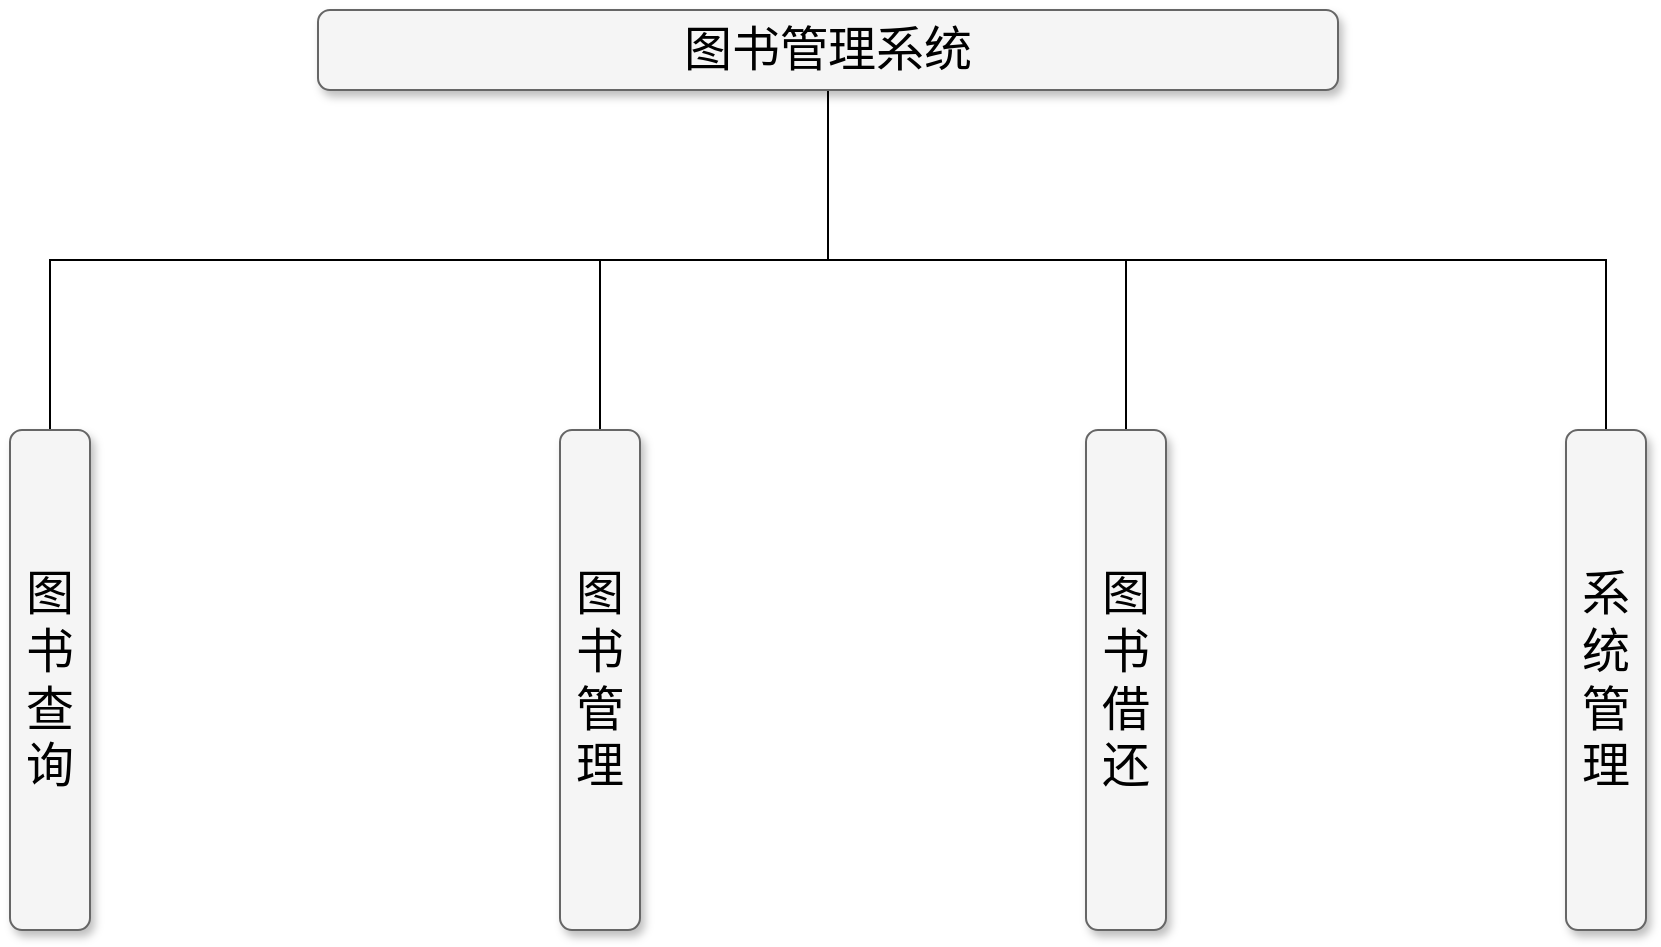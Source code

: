<mxfile version="22.1.3" type="github" pages="2">
  <diagram name="Page-1" id="19d8dcba-68ad-dc05-1034-9cf7b2a963f6">
    <mxGraphModel dx="1455" dy="1035" grid="1" gridSize="10" guides="1" tooltips="1" connect="1" arrows="1" fold="1" page="1" pageScale="1" pageWidth="1100" pageHeight="850" background="none" math="0" shadow="0">
      <root>
        <mxCell id="0" />
        <mxCell id="1" parent="0" />
        <mxCell id="iYVj51GX8EMyQ7NHTQ08-89" style="edgeStyle=orthogonalEdgeStyle;rounded=0;orthogonalLoop=1;jettySize=auto;html=1;exitX=0.5;exitY=1;exitDx=0;exitDy=0;entryX=0.5;entryY=0;entryDx=0;entryDy=0;endArrow=none;endFill=0;" edge="1" parent="1" source="iYVj51GX8EMyQ7NHTQ08-3" target="iYVj51GX8EMyQ7NHTQ08-86">
          <mxGeometry relative="1" as="geometry" />
        </mxCell>
        <mxCell id="iYVj51GX8EMyQ7NHTQ08-90" style="edgeStyle=orthogonalEdgeStyle;rounded=0;orthogonalLoop=1;jettySize=auto;html=1;exitX=0.5;exitY=1;exitDx=0;exitDy=0;entryX=0.5;entryY=0;entryDx=0;entryDy=0;endArrow=none;endFill=0;" edge="1" parent="1" source="iYVj51GX8EMyQ7NHTQ08-3" target="iYVj51GX8EMyQ7NHTQ08-6">
          <mxGeometry relative="1" as="geometry" />
        </mxCell>
        <mxCell id="iYVj51GX8EMyQ7NHTQ08-91" style="edgeStyle=orthogonalEdgeStyle;rounded=0;orthogonalLoop=1;jettySize=auto;html=1;exitX=0.5;exitY=1;exitDx=0;exitDy=0;entryX=0.5;entryY=0;entryDx=0;entryDy=0;endArrow=none;endFill=0;" edge="1" parent="1" source="iYVj51GX8EMyQ7NHTQ08-3" target="iYVj51GX8EMyQ7NHTQ08-87">
          <mxGeometry relative="1" as="geometry" />
        </mxCell>
        <mxCell id="iYVj51GX8EMyQ7NHTQ08-92" style="edgeStyle=orthogonalEdgeStyle;rounded=0;orthogonalLoop=1;jettySize=auto;html=1;exitX=0.5;exitY=1;exitDx=0;exitDy=0;entryX=0.5;entryY=0;entryDx=0;entryDy=0;endArrow=none;endFill=0;" edge="1" parent="1" source="iYVj51GX8EMyQ7NHTQ08-3" target="iYVj51GX8EMyQ7NHTQ08-88">
          <mxGeometry relative="1" as="geometry" />
        </mxCell>
        <mxCell id="iYVj51GX8EMyQ7NHTQ08-3" value="&lt;font style=&quot;font-size: 24px;&quot;&gt;图书管理系统&lt;/font&gt;" style="whiteSpace=wrap;html=1;rounded=1;shadow=1;strokeWidth=1;fontSize=16;align=center;fillColor=#f5f5f5;strokeColor=#666666;" vertex="1" parent="1">
          <mxGeometry x="532" y="190" width="510" height="40" as="geometry" />
        </mxCell>
        <mxCell id="iYVj51GX8EMyQ7NHTQ08-6" value="&lt;span style=&quot;font-size: 24px;&quot;&gt;图书管理&lt;/span&gt;" style="whiteSpace=wrap;html=1;rounded=1;shadow=1;strokeWidth=1;fontSize=16;align=center;fillColor=#f5f5f5;strokeColor=#666666;" vertex="1" parent="1">
          <mxGeometry x="653" y="400" width="40" height="250" as="geometry" />
        </mxCell>
        <mxCell id="iYVj51GX8EMyQ7NHTQ08-86" value="&lt;span style=&quot;font-size: 24px;&quot;&gt;图书查询&lt;/span&gt;" style="whiteSpace=wrap;html=1;rounded=1;shadow=1;strokeWidth=1;fontSize=16;align=center;fillColor=#f5f5f5;strokeColor=#666666;" vertex="1" parent="1">
          <mxGeometry x="378" y="400" width="40" height="250" as="geometry" />
        </mxCell>
        <mxCell id="iYVj51GX8EMyQ7NHTQ08-87" value="&lt;span style=&quot;font-size: 24px;&quot;&gt;图书借还&lt;/span&gt;" style="whiteSpace=wrap;html=1;rounded=1;shadow=1;strokeWidth=1;fontSize=16;align=center;fillColor=#f5f5f5;strokeColor=#666666;" vertex="1" parent="1">
          <mxGeometry x="916" y="400" width="40" height="250" as="geometry" />
        </mxCell>
        <mxCell id="iYVj51GX8EMyQ7NHTQ08-88" value="&lt;font style=&quot;font-size: 24px;&quot;&gt;系统管理&lt;/font&gt;" style="whiteSpace=wrap;html=1;rounded=1;shadow=1;strokeWidth=1;fontSize=16;align=center;fillColor=#f5f5f5;strokeColor=#666666;" vertex="1" parent="1">
          <mxGeometry x="1156" y="400" width="40" height="250" as="geometry" />
        </mxCell>
      </root>
    </mxGraphModel>
  </diagram>
  <diagram id="fdFhu41M_7hisXZa4L5B" name="第 2 页">
    <mxGraphModel dx="1261" dy="897" grid="1" gridSize="10" guides="1" tooltips="1" connect="1" arrows="1" fold="1" page="1" pageScale="1" pageWidth="827" pageHeight="1169" math="0" shadow="0">
      <root>
        <mxCell id="0" />
        <mxCell id="1" parent="0" />
        <mxCell id="Mm-zwQ3smN4NNKGaoo8I-1" style="edgeStyle=orthogonalEdgeStyle;rounded=0;orthogonalLoop=1;jettySize=auto;html=1;exitX=0.5;exitY=1;exitDx=0;exitDy=0;entryX=0.5;entryY=0;entryDx=0;entryDy=0;endArrow=none;endFill=0;" edge="1" parent="1" source="Mm-zwQ3smN4NNKGaoo8I-5" target="Mm-zwQ3smN4NNKGaoo8I-7">
          <mxGeometry relative="1" as="geometry" />
        </mxCell>
        <mxCell id="Mm-zwQ3smN4NNKGaoo8I-2" style="edgeStyle=orthogonalEdgeStyle;rounded=0;orthogonalLoop=1;jettySize=auto;html=1;exitX=0.5;exitY=1;exitDx=0;exitDy=0;entryX=0.5;entryY=0;entryDx=0;entryDy=0;endArrow=none;endFill=0;" edge="1" parent="1" source="Mm-zwQ3smN4NNKGaoo8I-5" target="Mm-zwQ3smN4NNKGaoo8I-6">
          <mxGeometry relative="1" as="geometry" />
        </mxCell>
        <mxCell id="Mm-zwQ3smN4NNKGaoo8I-3" style="edgeStyle=orthogonalEdgeStyle;rounded=0;orthogonalLoop=1;jettySize=auto;html=1;exitX=0.5;exitY=1;exitDx=0;exitDy=0;entryX=0.5;entryY=0;entryDx=0;entryDy=0;endArrow=none;endFill=0;" edge="1" parent="1" source="Mm-zwQ3smN4NNKGaoo8I-5" target="Mm-zwQ3smN4NNKGaoo8I-8">
          <mxGeometry relative="1" as="geometry" />
        </mxCell>
        <mxCell id="vpic5cqD_UgLgBhDc17--16" style="edgeStyle=orthogonalEdgeStyle;rounded=0;orthogonalLoop=1;jettySize=auto;html=1;exitX=0.5;exitY=1;exitDx=0;exitDy=0;endArrow=none;endFill=0;" edge="1" parent="1" source="Mm-zwQ3smN4NNKGaoo8I-5" target="vpic5cqD_UgLgBhDc17--9">
          <mxGeometry relative="1" as="geometry" />
        </mxCell>
        <mxCell id="Mm-zwQ3smN4NNKGaoo8I-5" value="&lt;span style=&quot;font-size: 24px;&quot;&gt;图书查询&lt;/span&gt;" style="whiteSpace=wrap;html=1;rounded=1;shadow=1;strokeWidth=1;fontSize=16;align=center;fillColor=#f5f5f5;strokeColor=#666666;" vertex="1" parent="1">
          <mxGeometry x="532" y="190" width="510" height="40" as="geometry" />
        </mxCell>
        <mxCell id="Mm-zwQ3smN4NNKGaoo8I-6" value="&lt;span style=&quot;font-size: 24px;&quot;&gt;按作者查询&lt;/span&gt;" style="whiteSpace=wrap;html=1;rounded=1;shadow=1;strokeWidth=1;fontSize=16;align=center;fillColor=#f5f5f5;strokeColor=#666666;" vertex="1" parent="1">
          <mxGeometry x="643.5" y="310" width="40" height="250" as="geometry" />
        </mxCell>
        <mxCell id="Mm-zwQ3smN4NNKGaoo8I-7" value="&lt;span style=&quot;font-size: 24px;&quot;&gt;按名查询&lt;/span&gt;" style="whiteSpace=wrap;html=1;rounded=1;shadow=1;strokeWidth=1;fontSize=16;align=center;fillColor=#f5f5f5;strokeColor=#666666;" vertex="1" parent="1">
          <mxGeometry x="374.5" y="310" width="40" height="250" as="geometry" />
        </mxCell>
        <mxCell id="Mm-zwQ3smN4NNKGaoo8I-8" value="&lt;span style=&quot;font-size: 24px;&quot;&gt;按时间查询&lt;/span&gt;" style="whiteSpace=wrap;html=1;rounded=1;shadow=1;strokeWidth=1;fontSize=16;align=center;fillColor=#f5f5f5;strokeColor=#666666;" vertex="1" parent="1">
          <mxGeometry x="912.5" y="310" width="40" height="250" as="geometry" />
        </mxCell>
        <mxCell id="Mm-zwQ3smN4NNKGaoo8I-10" style="edgeStyle=orthogonalEdgeStyle;rounded=0;orthogonalLoop=1;jettySize=auto;html=1;exitX=0.5;exitY=1;exitDx=0;exitDy=0;entryX=0.5;entryY=0;entryDx=0;entryDy=0;endArrow=none;endFill=0;" edge="1" parent="1" target="Mm-zwQ3smN4NNKGaoo8I-15">
          <mxGeometry relative="1" as="geometry">
            <mxPoint x="394.5" y="610.0" as="sourcePoint" />
          </mxGeometry>
        </mxCell>
        <mxCell id="Mm-zwQ3smN4NNKGaoo8I-11" style="edgeStyle=orthogonalEdgeStyle;rounded=0;orthogonalLoop=1;jettySize=auto;html=1;entryX=0.5;entryY=0;entryDx=0;entryDy=0;endArrow=none;endFill=0;exitX=0.5;exitY=1;exitDx=0;exitDy=0;" edge="1" parent="1" source="Mm-zwQ3smN4NNKGaoo8I-7" target="Mm-zwQ3smN4NNKGaoo8I-14">
          <mxGeometry relative="1" as="geometry">
            <mxPoint x="394.5" y="700" as="sourcePoint" />
          </mxGeometry>
        </mxCell>
        <mxCell id="Mm-zwQ3smN4NNKGaoo8I-12" style="edgeStyle=orthogonalEdgeStyle;rounded=0;orthogonalLoop=1;jettySize=auto;html=1;exitX=0.5;exitY=1;exitDx=0;exitDy=0;entryX=0.5;entryY=0;entryDx=0;entryDy=0;endArrow=none;endFill=0;" edge="1" parent="1" target="Mm-zwQ3smN4NNKGaoo8I-16">
          <mxGeometry relative="1" as="geometry">
            <mxPoint x="394.5" y="610.0" as="sourcePoint" />
          </mxGeometry>
        </mxCell>
        <mxCell id="Mm-zwQ3smN4NNKGaoo8I-14" value="&lt;span style=&quot;font-size: 24px;&quot;&gt;模糊搜索&lt;/span&gt;" style="whiteSpace=wrap;html=1;rounded=1;shadow=1;strokeWidth=1;fontSize=16;align=center;fillColor=#f5f5f5;strokeColor=#666666;" vertex="1" parent="1">
          <mxGeometry x="375.5" y="650" width="40" height="250" as="geometry" />
        </mxCell>
        <mxCell id="Mm-zwQ3smN4NNKGaoo8I-15" value="&lt;span style=&quot;font-size: 24px;&quot;&gt;图书名称&lt;/span&gt;" style="whiteSpace=wrap;html=1;rounded=1;shadow=1;strokeWidth=1;fontSize=16;align=center;fillColor=#f5f5f5;strokeColor=#666666;" vertex="1" parent="1">
          <mxGeometry x="291.5" y="650" width="40" height="250" as="geometry" />
        </mxCell>
        <mxCell id="Mm-zwQ3smN4NNKGaoo8I-16" value="&lt;span style=&quot;font-size: 24px;&quot;&gt;相似搜索&lt;/span&gt;" style="whiteSpace=wrap;html=1;rounded=1;shadow=1;strokeWidth=1;fontSize=16;align=center;fillColor=#f5f5f5;strokeColor=#666666;" vertex="1" parent="1">
          <mxGeometry x="457.5" y="650" width="40" height="250" as="geometry" />
        </mxCell>
        <mxCell id="Mm-zwQ3smN4NNKGaoo8I-22" style="edgeStyle=orthogonalEdgeStyle;rounded=0;orthogonalLoop=1;jettySize=auto;html=1;exitX=0.5;exitY=1;exitDx=0;exitDy=0;entryX=0.5;entryY=0;entryDx=0;entryDy=0;endArrow=none;endFill=0;" edge="1" parent="1" target="Mm-zwQ3smN4NNKGaoo8I-25">
          <mxGeometry relative="1" as="geometry">
            <mxPoint x="663.5" y="610.0" as="sourcePoint" />
          </mxGeometry>
        </mxCell>
        <mxCell id="Mm-zwQ3smN4NNKGaoo8I-23" style="edgeStyle=orthogonalEdgeStyle;rounded=0;orthogonalLoop=1;jettySize=auto;html=1;exitX=0.5;exitY=1;exitDx=0;exitDy=0;entryX=0.5;entryY=0;entryDx=0;entryDy=0;endArrow=none;endFill=0;" edge="1" parent="1" target="Mm-zwQ3smN4NNKGaoo8I-26">
          <mxGeometry relative="1" as="geometry">
            <mxPoint x="663.5" y="610.0" as="sourcePoint" />
          </mxGeometry>
        </mxCell>
        <mxCell id="Mm-zwQ3smN4NNKGaoo8I-27" style="edgeStyle=orthogonalEdgeStyle;rounded=0;orthogonalLoop=1;jettySize=auto;html=1;exitX=0.5;exitY=0;exitDx=0;exitDy=0;entryX=0.5;entryY=1;entryDx=0;entryDy=0;endArrow=none;endFill=0;" edge="1" parent="1" source="Mm-zwQ3smN4NNKGaoo8I-24" target="Mm-zwQ3smN4NNKGaoo8I-6">
          <mxGeometry relative="1" as="geometry" />
        </mxCell>
        <mxCell id="Mm-zwQ3smN4NNKGaoo8I-24" value="&lt;font style=&quot;font-size: 24px;&quot;&gt;模糊搜索&lt;/font&gt;" style="whiteSpace=wrap;html=1;rounded=1;shadow=1;strokeWidth=1;fontSize=16;align=center;fillColor=#f5f5f5;strokeColor=#666666;" vertex="1" parent="1">
          <mxGeometry x="644.5" y="650" width="40" height="250" as="geometry" />
        </mxCell>
        <mxCell id="Mm-zwQ3smN4NNKGaoo8I-25" value="&lt;span style=&quot;font-size: 24px;&quot;&gt;作者名称&lt;/span&gt;" style="whiteSpace=wrap;html=1;rounded=1;shadow=1;strokeWidth=1;fontSize=16;align=center;fillColor=#f5f5f5;strokeColor=#666666;" vertex="1" parent="1">
          <mxGeometry x="560.5" y="650" width="40" height="250" as="geometry" />
        </mxCell>
        <mxCell id="Mm-zwQ3smN4NNKGaoo8I-26" value="&lt;font style=&quot;font-size: 24px;&quot;&gt;相似搜索&lt;/font&gt;" style="whiteSpace=wrap;html=1;rounded=1;shadow=1;strokeWidth=1;fontSize=16;align=center;fillColor=#f5f5f5;strokeColor=#666666;" vertex="1" parent="1">
          <mxGeometry x="726.5" y="650" width="40" height="250" as="geometry" />
        </mxCell>
        <mxCell id="Mm-zwQ3smN4NNKGaoo8I-28" style="edgeStyle=orthogonalEdgeStyle;rounded=0;orthogonalLoop=1;jettySize=auto;html=1;exitX=0.5;exitY=1;exitDx=0;exitDy=0;entryX=0.5;entryY=0;entryDx=0;entryDy=0;endArrow=none;endFill=0;" edge="1" parent="1" target="Mm-zwQ3smN4NNKGaoo8I-31" source="Mm-zwQ3smN4NNKGaoo8I-8">
          <mxGeometry relative="1" as="geometry">
            <mxPoint x="932.5" y="610.0" as="sourcePoint" />
          </mxGeometry>
        </mxCell>
        <mxCell id="Mm-zwQ3smN4NNKGaoo8I-31" value="&lt;span style=&quot;font-size: 24px;&quot;&gt;时间段&lt;/span&gt;" style="whiteSpace=wrap;html=1;rounded=1;shadow=1;strokeWidth=1;fontSize=16;align=center;fillColor=#f5f5f5;strokeColor=#666666;" vertex="1" parent="1">
          <mxGeometry x="912.5" y="650" width="40" height="250" as="geometry" />
        </mxCell>
        <mxCell id="2_DQLB1h0vGzwfbfTh58-1" style="edgeStyle=orthogonalEdgeStyle;rounded=0;orthogonalLoop=1;jettySize=auto;html=1;exitX=0.5;exitY=1;exitDx=0;exitDy=0;entryX=0.5;entryY=0;entryDx=0;entryDy=0;endArrow=none;endFill=0;" edge="1" parent="1" source="vpic5cqD_UgLgBhDc17--9" target="vpic5cqD_UgLgBhDc17--14">
          <mxGeometry relative="1" as="geometry" />
        </mxCell>
        <mxCell id="vpic5cqD_UgLgBhDc17--9" value="&lt;span style=&quot;font-size: 24px;&quot;&gt;按分类查询&lt;/span&gt;" style="whiteSpace=wrap;html=1;rounded=1;shadow=1;strokeWidth=1;fontSize=16;align=center;fillColor=#f5f5f5;strokeColor=#666666;" vertex="1" parent="1">
          <mxGeometry x="1159.5" y="310" width="40" height="250" as="geometry" />
        </mxCell>
        <mxCell id="vpic5cqD_UgLgBhDc17--12" style="edgeStyle=orthogonalEdgeStyle;rounded=0;orthogonalLoop=1;jettySize=auto;html=1;exitX=0.5;exitY=0;exitDx=0;exitDy=0;entryX=0.5;entryY=1;entryDx=0;entryDy=0;endArrow=none;endFill=0;" edge="1" parent="1" source="vpic5cqD_UgLgBhDc17--13" target="vpic5cqD_UgLgBhDc17--9">
          <mxGeometry relative="1" as="geometry" />
        </mxCell>
        <mxCell id="vpic5cqD_UgLgBhDc17--13" value="&lt;span style=&quot;font-size: 24px;&quot;&gt;细分类&lt;/span&gt;" style="whiteSpace=wrap;html=1;rounded=1;shadow=1;strokeWidth=1;fontSize=16;align=center;fillColor=#f5f5f5;strokeColor=#666666;" vertex="1" parent="1">
          <mxGeometry x="1201.5" y="650" width="40" height="250" as="geometry" />
        </mxCell>
        <mxCell id="vpic5cqD_UgLgBhDc17--14" value="&lt;span style=&quot;font-size: 24px;&quot;&gt;大分类&lt;/span&gt;" style="whiteSpace=wrap;html=1;rounded=1;shadow=1;strokeWidth=1;fontSize=16;align=center;fillColor=#f5f5f5;strokeColor=#666666;" vertex="1" parent="1">
          <mxGeometry x="1117.5" y="650" width="40" height="250" as="geometry" />
        </mxCell>
      </root>
    </mxGraphModel>
  </diagram>
</mxfile>

